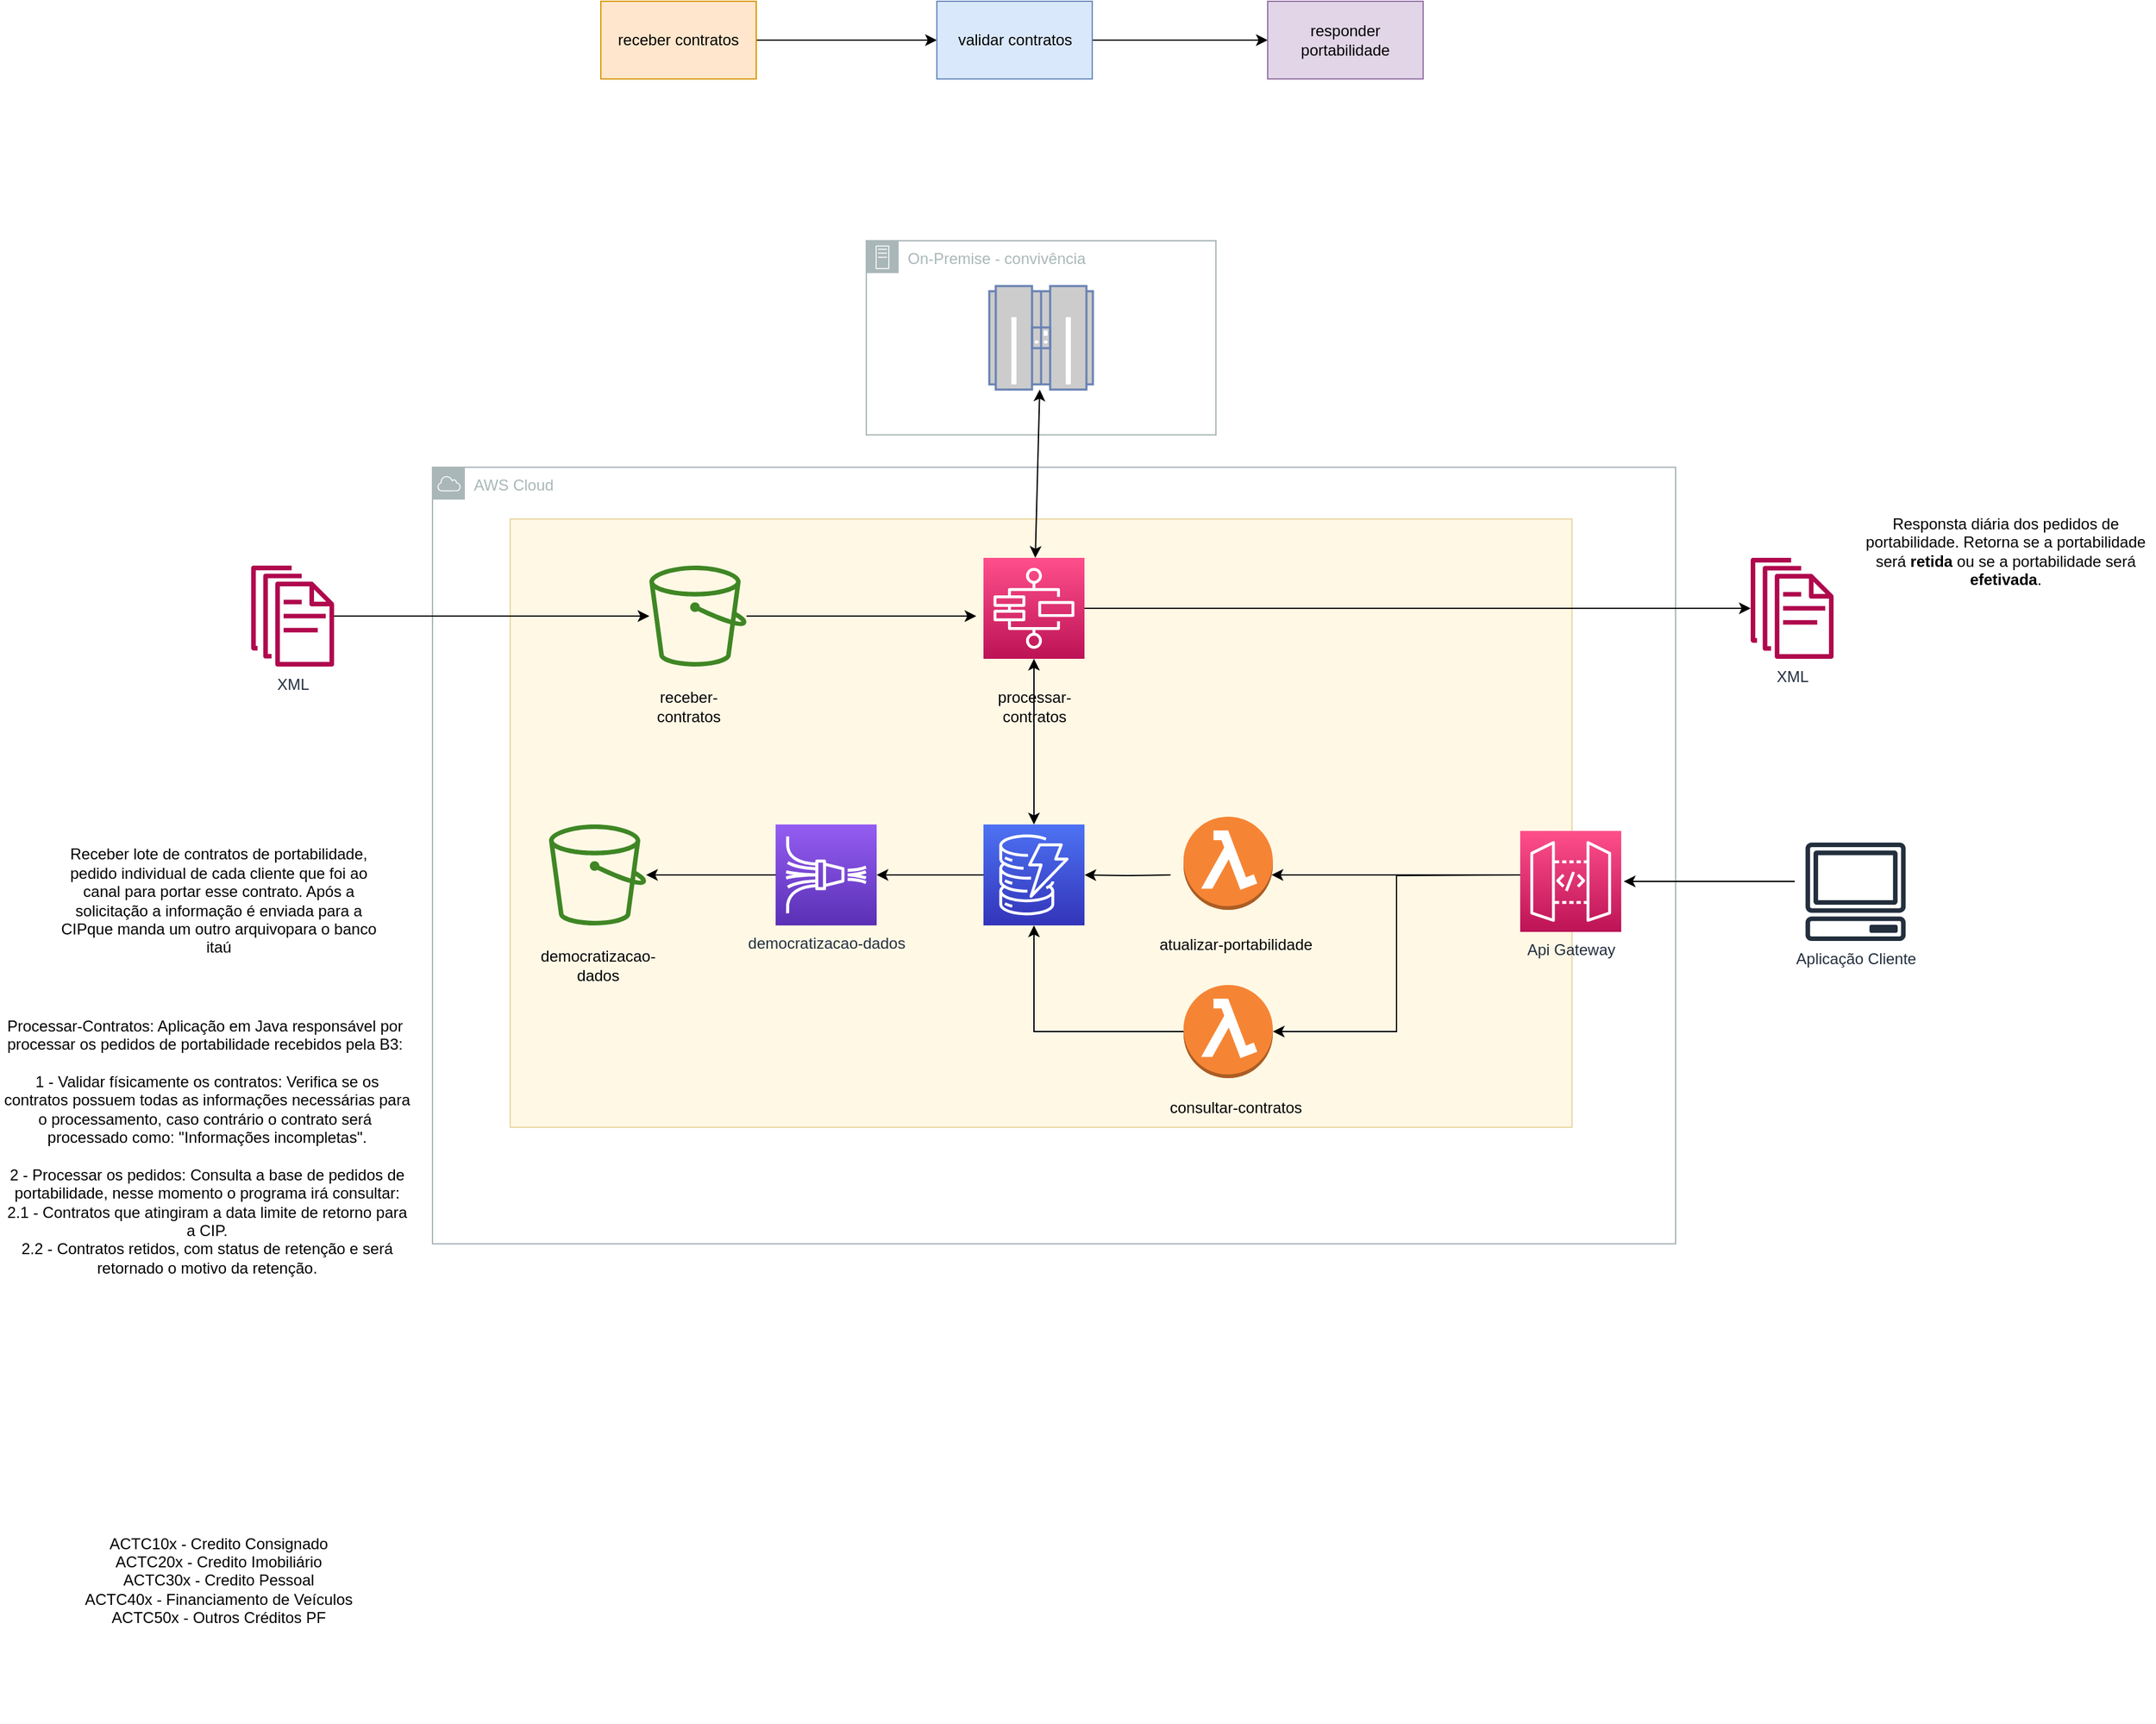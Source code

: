 <mxfile version="21.6.5" type="device" pages="2">
  <diagram id="JLwxLcaRAPwBAlPpXBgs" name="Desenho Arquitetura">
    <mxGraphModel dx="2084" dy="1918" grid="1" gridSize="10" guides="1" tooltips="1" connect="1" arrows="1" fold="1" page="1" pageScale="1" pageWidth="827" pageHeight="1169" math="0" shadow="0">
      <root>
        <mxCell id="0" />
        <mxCell id="1" parent="0" />
        <mxCell id="SkFsixidQeXfe-8qGhiD-1" value="On-Premise - convivência" style="sketch=0;outlineConnect=0;gradientColor=none;html=1;whiteSpace=wrap;fontSize=12;fontStyle=0;shape=mxgraph.aws4.group;grIcon=mxgraph.aws4.group_on_premise;strokeColor=#AAB7B8;fillColor=none;verticalAlign=top;align=left;spacingLeft=30;fontColor=#AAB7B8;dashed=0;" vertex="1" parent="1">
          <mxGeometry x="395" y="-85" width="270" height="150" as="geometry" />
        </mxCell>
        <mxCell id="tqKhtKAN0oaPHte2KMAR-1" value="AWS Cloud" style="sketch=0;outlineConnect=0;gradientColor=none;html=1;whiteSpace=wrap;fontSize=12;fontStyle=0;shape=mxgraph.aws4.group;grIcon=mxgraph.aws4.group_aws_cloud;strokeColor=#AAB7B8;fillColor=none;verticalAlign=top;align=left;spacingLeft=30;fontColor=#AAB7B8;dashed=0;" vertex="1" parent="1">
          <mxGeometry x="60" y="90" width="960" height="600" as="geometry" />
        </mxCell>
        <mxCell id="ykXJOxwJJedwyhcTgKym-24" value="" style="rounded=0;whiteSpace=wrap;html=1;opacity=50;strokeWidth=1;perimeterSpacing=0;fillColor=#fff2cc;strokeColor=#d6b656;" parent="1" vertex="1">
          <mxGeometry x="120" y="130" width="820" height="470" as="geometry" />
        </mxCell>
        <mxCell id="EYzNvq9kzJKcQ_iYo4Zr-1" style="edgeStyle=orthogonalEdgeStyle;rounded=0;orthogonalLoop=1;jettySize=auto;html=1;" parent="1" source="EYzNvq9kzJKcQ_iYo4Zr-2" edge="1">
          <mxGeometry relative="1" as="geometry">
            <mxPoint x="480" y="205" as="targetPoint" />
          </mxGeometry>
        </mxCell>
        <mxCell id="EYzNvq9kzJKcQ_iYo4Zr-2" value="" style="sketch=0;outlineConnect=0;fontColor=#232F3E;gradientColor=none;fillColor=#3F8624;strokeColor=none;dashed=0;verticalLabelPosition=bottom;verticalAlign=top;align=center;html=1;fontSize=12;fontStyle=0;aspect=fixed;pointerEvents=1;shape=mxgraph.aws4.bucket;" parent="1" vertex="1">
          <mxGeometry x="227.5" y="166" width="75" height="78" as="geometry" />
        </mxCell>
        <mxCell id="EYzNvq9kzJKcQ_iYo4Zr-3" style="edgeStyle=orthogonalEdgeStyle;rounded=0;orthogonalLoop=1;jettySize=auto;html=1;" parent="1" source="EYzNvq9kzJKcQ_iYo4Zr-4" target="EYzNvq9kzJKcQ_iYo4Zr-6" edge="1">
          <mxGeometry relative="1" as="geometry" />
        </mxCell>
        <mxCell id="EYzNvq9kzJKcQ_iYo4Zr-4" value="receber contratos" style="rounded=0;whiteSpace=wrap;html=1;fillColor=#ffe6cc;strokeColor=#d79b00;" parent="1" vertex="1">
          <mxGeometry x="190" y="-270" width="120" height="60" as="geometry" />
        </mxCell>
        <mxCell id="EYzNvq9kzJKcQ_iYo4Zr-5" style="edgeStyle=orthogonalEdgeStyle;rounded=0;orthogonalLoop=1;jettySize=auto;html=1;" parent="1" source="EYzNvq9kzJKcQ_iYo4Zr-6" target="EYzNvq9kzJKcQ_iYo4Zr-7" edge="1">
          <mxGeometry relative="1" as="geometry" />
        </mxCell>
        <mxCell id="EYzNvq9kzJKcQ_iYo4Zr-6" value="validar contratos" style="rounded=0;whiteSpace=wrap;html=1;fillColor=#dae8fc;strokeColor=#6c8ebf;" parent="1" vertex="1">
          <mxGeometry x="449.5" y="-270" width="120" height="60" as="geometry" />
        </mxCell>
        <mxCell id="EYzNvq9kzJKcQ_iYo4Zr-7" value="responder portabilidade" style="rounded=0;whiteSpace=wrap;html=1;fillColor=#e1d5e7;strokeColor=#9673a6;" parent="1" vertex="1">
          <mxGeometry x="705" y="-270" width="120" height="60" as="geometry" />
        </mxCell>
        <mxCell id="EYzNvq9kzJKcQ_iYo4Zr-8" value="Receber lote de contratos de portabilidade, pedido individual de cada cliente que foi ao canal para portar esse contrato. Após a solicitação a informação é enviada para a CIPque manda um outro arquivopara o banco itaú" style="text;html=1;strokeColor=none;fillColor=none;align=center;verticalAlign=middle;whiteSpace=wrap;rounded=0;" parent="1" vertex="1">
          <mxGeometry x="-230" y="380" width="250" height="90" as="geometry" />
        </mxCell>
        <mxCell id="EYzNvq9kzJKcQ_iYo4Zr-9" value="receber-contratos" style="text;html=1;strokeColor=none;fillColor=none;align=center;verticalAlign=middle;whiteSpace=wrap;rounded=0;" parent="1" vertex="1">
          <mxGeometry x="227.5" y="260" width="60" height="30" as="geometry" />
        </mxCell>
        <mxCell id="EYzNvq9kzJKcQ_iYo4Zr-11" value="processar-contratos" style="text;html=1;strokeColor=none;fillColor=none;align=center;verticalAlign=middle;whiteSpace=wrap;rounded=0;" parent="1" vertex="1">
          <mxGeometry x="494.5" y="260" width="60" height="30" as="geometry" />
        </mxCell>
        <mxCell id="-9clWhiXvW8Nyw2myK7u-17" style="edgeStyle=orthogonalEdgeStyle;rounded=0;orthogonalLoop=1;jettySize=auto;html=1;" parent="1" source="EYzNvq9kzJKcQ_iYo4Zr-12" target="-9clWhiXvW8Nyw2myK7u-16" edge="1">
          <mxGeometry relative="1" as="geometry" />
        </mxCell>
        <mxCell id="EYzNvq9kzJKcQ_iYo4Zr-12" value="" style="sketch=0;points=[[0,0,0],[0.25,0,0],[0.5,0,0],[0.75,0,0],[1,0,0],[0,1,0],[0.25,1,0],[0.5,1,0],[0.75,1,0],[1,1,0],[0,0.25,0],[0,0.5,0],[0,0.75,0],[1,0.25,0],[1,0.5,0],[1,0.75,0]];outlineConnect=0;fontColor=#232F3E;gradientColor=#4D72F3;gradientDirection=north;fillColor=#3334B9;strokeColor=#ffffff;dashed=0;verticalLabelPosition=bottom;verticalAlign=top;align=center;html=1;fontSize=12;fontStyle=0;aspect=fixed;shape=mxgraph.aws4.resourceIcon;resIcon=mxgraph.aws4.dynamodb;" parent="1" vertex="1">
          <mxGeometry x="485.5" y="366" width="78" height="78" as="geometry" />
        </mxCell>
        <mxCell id="tqKhtKAN0oaPHte2KMAR-2" style="edgeStyle=orthogonalEdgeStyle;rounded=0;orthogonalLoop=1;jettySize=auto;html=1;" edge="1" parent="1" source="EYzNvq9kzJKcQ_iYo4Zr-16" target="EYzNvq9kzJKcQ_iYo4Zr-2">
          <mxGeometry relative="1" as="geometry" />
        </mxCell>
        <mxCell id="EYzNvq9kzJKcQ_iYo4Zr-16" value="XML" style="sketch=0;outlineConnect=0;fontColor=#232F3E;gradientColor=none;fillColor=#B0084D;strokeColor=none;dashed=0;verticalLabelPosition=bottom;verticalAlign=top;align=center;html=1;fontSize=12;fontStyle=0;aspect=fixed;pointerEvents=1;shape=mxgraph.aws4.documents;" parent="1" vertex="1">
          <mxGeometry x="-80" y="166" width="64" height="78" as="geometry" />
        </mxCell>
        <mxCell id="EYzNvq9kzJKcQ_iYo4Zr-17" value="XML" style="sketch=0;outlineConnect=0;fontColor=#232F3E;gradientColor=none;fillColor=#B0084D;strokeColor=none;dashed=0;verticalLabelPosition=bottom;verticalAlign=top;align=center;html=1;fontSize=12;fontStyle=0;aspect=fixed;pointerEvents=1;shape=mxgraph.aws4.documents;" parent="1" vertex="1">
          <mxGeometry x="1078" y="160" width="64" height="78" as="geometry" />
        </mxCell>
        <mxCell id="EYzNvq9kzJKcQ_iYo4Zr-18" value="Processar-Contratos: Aplicação em Java responsável por&amp;nbsp; processar os pedidos de portabilidade recebidos pela B3:&amp;nbsp;&lt;br&gt;&lt;br&gt;1 - Validar físicamente os contratos: Verifica se os contratos possuem todas as informações necessárias para o processamento, caso contrário o contrato será&amp;nbsp; processado como: &quot;Informações incompletas&quot;.&lt;br&gt;&lt;br&gt;2 - Processar os pedidos: Consulta a base de pedidos de portabilidade, nesse momento o programa irá consultar: 2.1 - Contratos que atingiram a data limite de retorno para a CIP.&lt;br&gt;2.2 - Contratos retidos, com status de retenção e será retornado o motivo da retenção." style="text;html=1;strokeColor=none;fillColor=none;align=center;verticalAlign=middle;whiteSpace=wrap;rounded=0;" parent="1" vertex="1">
          <mxGeometry x="-273.5" y="600" width="317.5" height="30" as="geometry" />
        </mxCell>
        <mxCell id="NEdI6T9qCpGgbSEisQpF-1" style="edgeStyle=orthogonalEdgeStyle;rounded=0;orthogonalLoop=1;jettySize=auto;html=1;" parent="1" source="EYzNvq9kzJKcQ_iYo4Zr-19" target="EYzNvq9kzJKcQ_iYo4Zr-17" edge="1">
          <mxGeometry relative="1" as="geometry" />
        </mxCell>
        <mxCell id="EYzNvq9kzJKcQ_iYo4Zr-19" value="" style="sketch=0;points=[[0,0,0],[0.25,0,0],[0.5,0,0],[0.75,0,0],[1,0,0],[0,1,0],[0.25,1,0],[0.5,1,0],[0.75,1,0],[1,1,0],[0,0.25,0],[0,0.5,0],[0,0.75,0],[1,0.25,0],[1,0.5,0],[1,0.75,0]];outlineConnect=0;fontColor=#232F3E;gradientColor=#FF4F8B;gradientDirection=north;fillColor=#BC1356;strokeColor=#ffffff;dashed=0;verticalLabelPosition=bottom;verticalAlign=top;align=center;html=1;fontSize=12;fontStyle=0;aspect=fixed;shape=mxgraph.aws4.resourceIcon;resIcon=mxgraph.aws4.step_functions;" parent="1" vertex="1">
          <mxGeometry x="485.5" y="160" width="78" height="78" as="geometry" />
        </mxCell>
        <mxCell id="ykXJOxwJJedwyhcTgKym-11" style="edgeStyle=orthogonalEdgeStyle;rounded=0;orthogonalLoop=1;jettySize=auto;html=1;" parent="1" edge="1">
          <mxGeometry relative="1" as="geometry">
            <mxPoint x="708" y="405" as="targetPoint" />
            <mxPoint x="900" y="405" as="sourcePoint" />
          </mxGeometry>
        </mxCell>
        <mxCell id="ykXJOxwJJedwyhcTgKym-22" style="edgeStyle=orthogonalEdgeStyle;rounded=0;orthogonalLoop=1;jettySize=auto;html=1;entryX=1;entryY=0.5;entryDx=0;entryDy=0;entryPerimeter=0;" parent="1" target="ykXJOxwJJedwyhcTgKym-20" edge="1">
          <mxGeometry relative="1" as="geometry">
            <mxPoint x="900" y="405" as="sourcePoint" />
          </mxGeometry>
        </mxCell>
        <mxCell id="ykXJOxwJJedwyhcTgKym-12" style="edgeStyle=orthogonalEdgeStyle;rounded=0;orthogonalLoop=1;jettySize=auto;html=1;" parent="1" target="EYzNvq9kzJKcQ_iYo4Zr-12" edge="1">
          <mxGeometry relative="1" as="geometry">
            <mxPoint x="630" y="405" as="sourcePoint" />
          </mxGeometry>
        </mxCell>
        <mxCell id="ykXJOxwJJedwyhcTgKym-14" value="" style="outlineConnect=0;dashed=0;verticalLabelPosition=bottom;verticalAlign=top;align=center;html=1;shape=mxgraph.aws3.lambda_function;fillColor=#F58534;gradientColor=none;" parent="1" vertex="1">
          <mxGeometry x="640" y="360" width="69" height="72" as="geometry" />
        </mxCell>
        <mxCell id="ykXJOxwJJedwyhcTgKym-15" value="atualizar-portabilidade" style="text;html=1;align=center;verticalAlign=middle;resizable=0;points=[];autosize=1;strokeColor=none;fillColor=none;" parent="1" vertex="1">
          <mxGeometry x="610" y="444" width="140" height="30" as="geometry" />
        </mxCell>
        <mxCell id="ykXJOxwJJedwyhcTgKym-16" value="" style="endArrow=classic;startArrow=classic;html=1;rounded=0;exitX=0.5;exitY=0;exitDx=0;exitDy=0;exitPerimeter=0;entryX=0.5;entryY=1;entryDx=0;entryDy=0;entryPerimeter=0;" parent="1" source="EYzNvq9kzJKcQ_iYo4Zr-12" target="EYzNvq9kzJKcQ_iYo4Zr-19" edge="1">
          <mxGeometry width="50" height="50" relative="1" as="geometry">
            <mxPoint x="580" y="260" as="sourcePoint" />
            <mxPoint x="630" y="210" as="targetPoint" />
          </mxGeometry>
        </mxCell>
        <mxCell id="ykXJOxwJJedwyhcTgKym-23" style="edgeStyle=orthogonalEdgeStyle;rounded=0;orthogonalLoop=1;jettySize=auto;html=1;entryX=0.5;entryY=1;entryDx=0;entryDy=0;entryPerimeter=0;" parent="1" source="ykXJOxwJJedwyhcTgKym-20" target="EYzNvq9kzJKcQ_iYo4Zr-12" edge="1">
          <mxGeometry relative="1" as="geometry" />
        </mxCell>
        <mxCell id="ykXJOxwJJedwyhcTgKym-20" value="" style="outlineConnect=0;dashed=0;verticalLabelPosition=bottom;verticalAlign=top;align=center;html=1;shape=mxgraph.aws3.lambda_function;fillColor=#F58534;gradientColor=none;" parent="1" vertex="1">
          <mxGeometry x="640" y="490" width="69" height="72" as="geometry" />
        </mxCell>
        <mxCell id="ykXJOxwJJedwyhcTgKym-21" value="consultar-contratos" style="text;html=1;align=center;verticalAlign=middle;resizable=0;points=[];autosize=1;strokeColor=none;fillColor=none;" parent="1" vertex="1">
          <mxGeometry x="615" y="570" width="130" height="30" as="geometry" />
        </mxCell>
        <mxCell id="tqKhtKAN0oaPHte2KMAR-4" style="edgeStyle=orthogonalEdgeStyle;rounded=0;orthogonalLoop=1;jettySize=auto;html=1;" edge="1" parent="1">
          <mxGeometry relative="1" as="geometry">
            <mxPoint x="1112" y="410" as="sourcePoint" />
            <mxPoint x="980" y="410" as="targetPoint" />
            <Array as="points">
              <mxPoint x="1050" y="410" />
              <mxPoint x="1050" y="410" />
            </Array>
          </mxGeometry>
        </mxCell>
        <mxCell id="-9clWhiXvW8Nyw2myK7u-8" value="Responsta diária dos pedidos de portabilidade. Retorna se a portabilidade será &lt;b&gt;retida&lt;/b&gt; ou se a portabilidade será &lt;b&gt;efetivada&lt;/b&gt;." style="text;html=1;strokeColor=none;fillColor=none;align=center;verticalAlign=middle;whiteSpace=wrap;rounded=0;" parent="1" vertex="1">
          <mxGeometry x="1160" y="110" width="230" height="90" as="geometry" />
        </mxCell>
        <mxCell id="-9clWhiXvW8Nyw2myK7u-12" value="" style="sketch=0;outlineConnect=0;fontColor=#232F3E;gradientColor=none;fillColor=#3F8624;strokeColor=none;dashed=0;verticalLabelPosition=bottom;verticalAlign=top;align=center;html=1;fontSize=12;fontStyle=0;aspect=fixed;pointerEvents=1;shape=mxgraph.aws4.bucket;" parent="1" vertex="1">
          <mxGeometry x="150" y="366" width="75" height="78" as="geometry" />
        </mxCell>
        <mxCell id="-9clWhiXvW8Nyw2myK7u-15" value="democratizacao- dados" style="text;html=1;strokeColor=none;fillColor=none;align=center;verticalAlign=middle;whiteSpace=wrap;rounded=0;" parent="1" vertex="1">
          <mxGeometry x="157.5" y="460" width="60" height="30" as="geometry" />
        </mxCell>
        <mxCell id="-9clWhiXvW8Nyw2myK7u-19" style="edgeStyle=orthogonalEdgeStyle;rounded=0;orthogonalLoop=1;jettySize=auto;html=1;" parent="1" source="-9clWhiXvW8Nyw2myK7u-16" target="-9clWhiXvW8Nyw2myK7u-12" edge="1">
          <mxGeometry relative="1" as="geometry" />
        </mxCell>
        <mxCell id="-9clWhiXvW8Nyw2myK7u-16" value="democratizacao-dados" style="sketch=0;points=[[0,0,0],[0.25,0,0],[0.5,0,0],[0.75,0,0],[1,0,0],[0,1,0],[0.25,1,0],[0.5,1,0],[0.75,1,0],[1,1,0],[0,0.25,0],[0,0.5,0],[0,0.75,0],[1,0.25,0],[1,0.5,0],[1,0.75,0]];outlineConnect=0;fontColor=#232F3E;gradientColor=#945DF2;gradientDirection=north;fillColor=#5A30B5;strokeColor=#ffffff;dashed=0;verticalLabelPosition=bottom;verticalAlign=top;align=center;html=1;fontSize=12;fontStyle=0;aspect=fixed;shape=mxgraph.aws4.resourceIcon;resIcon=mxgraph.aws4.kinesis_data_firehose;" parent="1" vertex="1">
          <mxGeometry x="325" y="366" width="78" height="78" as="geometry" />
        </mxCell>
        <mxCell id="NEdI6T9qCpGgbSEisQpF-2" value="" style="fontColor=#0066CC;verticalAlign=top;verticalLabelPosition=bottom;labelPosition=center;align=center;html=1;outlineConnect=0;fillColor=#CCCCCC;strokeColor=#6881B3;gradientColor=none;gradientDirection=north;strokeWidth=2;shape=mxgraph.networks.mainframe;" parent="1" vertex="1">
          <mxGeometry x="490" y="-50" width="80" height="80" as="geometry" />
        </mxCell>
        <mxCell id="NEdI6T9qCpGgbSEisQpF-4" value="" style="endArrow=classic;startArrow=classic;html=1;rounded=0;" parent="1" source="EYzNvq9kzJKcQ_iYo4Zr-19" target="NEdI6T9qCpGgbSEisQpF-2" edge="1">
          <mxGeometry width="50" height="50" relative="1" as="geometry">
            <mxPoint x="620" y="220" as="sourcePoint" />
            <mxPoint x="670" y="170" as="targetPoint" />
          </mxGeometry>
        </mxCell>
        <mxCell id="tqKhtKAN0oaPHte2KMAR-6" value="Api Gateway" style="sketch=0;points=[[0,0,0],[0.25,0,0],[0.5,0,0],[0.75,0,0],[1,0,0],[0,1,0],[0.25,1,0],[0.5,1,0],[0.75,1,0],[1,1,0],[0,0.25,0],[0,0.5,0],[0,0.75,0],[1,0.25,0],[1,0.5,0],[1,0.75,0]];outlineConnect=0;fontColor=#232F3E;gradientColor=#FF4F8B;gradientDirection=north;fillColor=#BC1356;strokeColor=#ffffff;dashed=0;verticalLabelPosition=bottom;verticalAlign=top;align=center;html=1;fontSize=12;fontStyle=0;aspect=fixed;shape=mxgraph.aws4.resourceIcon;resIcon=mxgraph.aws4.api_gateway;" vertex="1" parent="1">
          <mxGeometry x="900" y="371" width="78" height="78" as="geometry" />
        </mxCell>
        <mxCell id="HIp0SFVx3sXVKCbuj-lm-1" value="&lt;div&gt;ACTC10x - Credito Consignado&lt;/div&gt;&lt;div&gt;ACTC20x - Credito Imobiliário&lt;/div&gt;&lt;div&gt;ACTC30x - Credito Pessoal&lt;/div&gt;&lt;div&gt;ACTC40x - Financiamento de Veículos&lt;/div&gt;&lt;div&gt;ACTC50x - Outros Créditos PF&lt;/div&gt;" style="text;html=1;strokeColor=none;fillColor=none;align=center;verticalAlign=middle;whiteSpace=wrap;rounded=0;" vertex="1" parent="1">
          <mxGeometry x="-235" y="840" width="260" height="220" as="geometry" />
        </mxCell>
        <mxCell id="SkFsixidQeXfe-8qGhiD-7" value="Aplicação Cliente" style="sketch=0;outlineConnect=0;fontColor=#232F3E;gradientColor=none;fillColor=#232F3D;strokeColor=none;dashed=0;verticalLabelPosition=bottom;verticalAlign=top;align=center;html=1;fontSize=12;fontStyle=0;aspect=fixed;pointerEvents=1;shape=mxgraph.aws4.client;" vertex="1" parent="1">
          <mxGeometry x="1120" y="380" width="78" height="76" as="geometry" />
        </mxCell>
      </root>
    </mxGraphModel>
  </diagram>
  <diagram id="fSqXVa3QPr5aR3aDr3bB" name="Fluxograma-stepFunction">
    <mxGraphModel dx="1707" dy="524" grid="1" gridSize="10" guides="1" tooltips="1" connect="1" arrows="1" fold="1" page="1" pageScale="1" pageWidth="827" pageHeight="1169" math="0" shadow="0">
      <root>
        <mxCell id="0" />
        <mxCell id="1" parent="0" />
        <mxCell id="ukypZwsN13RkEe4ScwKm-5" style="edgeStyle=orthogonalEdgeStyle;rounded=0;orthogonalLoop=1;jettySize=auto;html=1;" parent="1" source="ukypZwsN13RkEe4ScwKm-4" edge="1">
          <mxGeometry relative="1" as="geometry">
            <mxPoint x="330" y="170" as="targetPoint" />
          </mxGeometry>
        </mxCell>
        <mxCell id="ukypZwsN13RkEe4ScwKm-4" value="Receber arquivos de portabilidade" style="rounded=1;whiteSpace=wrap;html=1;" parent="1" vertex="1">
          <mxGeometry x="270" y="50" width="120" height="60" as="geometry" />
        </mxCell>
        <mxCell id="iIEAgLjwZbOauSGRBm6F-3" style="edgeStyle=orthogonalEdgeStyle;rounded=0;orthogonalLoop=1;jettySize=auto;html=1;" parent="1" source="iIEAgLjwZbOauSGRBm6F-1" target="iIEAgLjwZbOauSGRBm6F-2" edge="1">
          <mxGeometry relative="1" as="geometry" />
        </mxCell>
        <mxCell id="iIEAgLjwZbOauSGRBm6F-1" value="Validar arquivos de portabilidade" style="rounded=1;whiteSpace=wrap;html=1;" parent="1" vertex="1">
          <mxGeometry x="270" y="170" width="120" height="60" as="geometry" />
        </mxCell>
        <mxCell id="iIEAgLjwZbOauSGRBm6F-6" style="edgeStyle=orthogonalEdgeStyle;rounded=0;orthogonalLoop=1;jettySize=auto;html=1;" parent="1" source="iIEAgLjwZbOauSGRBm6F-2" edge="1">
          <mxGeometry relative="1" as="geometry">
            <mxPoint x="330" y="400" as="targetPoint" />
          </mxGeometry>
        </mxCell>
        <mxCell id="iIEAgLjwZbOauSGRBm6F-2" value="Amarzenar contratos de portabilidade na base de dados" style="rounded=1;whiteSpace=wrap;html=1;" parent="1" vertex="1">
          <mxGeometry x="270" y="280" width="120" height="60" as="geometry" />
        </mxCell>
        <mxCell id="iIEAgLjwZbOauSGRBm6F-38" style="edgeStyle=orthogonalEdgeStyle;rounded=0;orthogonalLoop=1;jettySize=auto;html=1;" parent="1" source="iIEAgLjwZbOauSGRBm6F-4" target="iIEAgLjwZbOauSGRBm6F-21" edge="1">
          <mxGeometry relative="1" as="geometry" />
        </mxCell>
        <mxCell id="iIEAgLjwZbOauSGRBm6F-39" style="edgeStyle=orthogonalEdgeStyle;rounded=0;orthogonalLoop=1;jettySize=auto;html=1;" parent="1" source="iIEAgLjwZbOauSGRBm6F-4" target="iIEAgLjwZbOauSGRBm6F-10" edge="1">
          <mxGeometry relative="1" as="geometry">
            <Array as="points">
              <mxPoint x="330" y="540" />
              <mxPoint y="540" />
            </Array>
          </mxGeometry>
        </mxCell>
        <mxCell id="iIEAgLjwZbOauSGRBm6F-41" style="edgeStyle=orthogonalEdgeStyle;rounded=0;orthogonalLoop=1;jettySize=auto;html=1;" parent="1" source="iIEAgLjwZbOauSGRBm6F-4" target="iIEAgLjwZbOauSGRBm6F-31" edge="1">
          <mxGeometry relative="1" as="geometry">
            <Array as="points">
              <mxPoint x="330" y="540" />
              <mxPoint x="840" y="540" />
            </Array>
          </mxGeometry>
        </mxCell>
        <mxCell id="iIEAgLjwZbOauSGRBm6F-42" style="edgeStyle=orthogonalEdgeStyle;rounded=0;orthogonalLoop=1;jettySize=auto;html=1;" parent="1" source="iIEAgLjwZbOauSGRBm6F-4" target="iIEAgLjwZbOauSGRBm6F-13" edge="1">
          <mxGeometry relative="1" as="geometry">
            <Array as="points">
              <mxPoint x="330" y="540" />
              <mxPoint x="630" y="540" />
            </Array>
          </mxGeometry>
        </mxCell>
        <mxCell id="iIEAgLjwZbOauSGRBm6F-4" value="Verificar situação dos contratos" style="rounded=1;whiteSpace=wrap;html=1;" parent="1" vertex="1">
          <mxGeometry x="270" y="400" width="120" height="60" as="geometry" />
        </mxCell>
        <mxCell id="iIEAgLjwZbOauSGRBm6F-16" style="edgeStyle=orthogonalEdgeStyle;rounded=0;orthogonalLoop=1;jettySize=auto;html=1;" parent="1" source="iIEAgLjwZbOauSGRBm6F-10" target="iIEAgLjwZbOauSGRBm6F-15" edge="1">
          <mxGeometry relative="1" as="geometry" />
        </mxCell>
        <mxCell id="iIEAgLjwZbOauSGRBm6F-10" value="Em análise" style="rounded=1;whiteSpace=wrap;html=1;" parent="1" vertex="1">
          <mxGeometry x="-60" y="650" width="120" height="60" as="geometry" />
        </mxCell>
        <mxCell id="iIEAgLjwZbOauSGRBm6F-18" style="edgeStyle=orthogonalEdgeStyle;rounded=0;orthogonalLoop=1;jettySize=auto;html=1;entryX=0.5;entryY=0;entryDx=0;entryDy=0;" parent="1" source="iIEAgLjwZbOauSGRBm6F-13" target="iIEAgLjwZbOauSGRBm6F-17" edge="1">
          <mxGeometry relative="1" as="geometry" />
        </mxCell>
        <mxCell id="iIEAgLjwZbOauSGRBm6F-13" value="Decurso de prazo (5 dias em análise)" style="rounded=1;whiteSpace=wrap;html=1;" parent="1" vertex="1">
          <mxGeometry x="570" y="650" width="120" height="60" as="geometry" />
        </mxCell>
        <mxCell id="iIEAgLjwZbOauSGRBm6F-15" value="Fim" style="ellipse;whiteSpace=wrap;html=1;aspect=fixed;" parent="1" vertex="1">
          <mxGeometry x="-40" y="770" width="80" height="80" as="geometry" />
        </mxCell>
        <mxCell id="iIEAgLjwZbOauSGRBm6F-20" style="edgeStyle=orthogonalEdgeStyle;rounded=0;orthogonalLoop=1;jettySize=auto;html=1;" parent="1" source="iIEAgLjwZbOauSGRBm6F-17" edge="1">
          <mxGeometry relative="1" as="geometry">
            <mxPoint x="630" y="900" as="targetPoint" />
          </mxGeometry>
        </mxCell>
        <mxCell id="iIEAgLjwZbOauSGRBm6F-17" value="Consultar Informações do Contrato e Responder a CIP" style="rounded=1;whiteSpace=wrap;html=1;" parent="1" vertex="1">
          <mxGeometry x="570" y="770" width="120" height="60" as="geometry" />
        </mxCell>
        <mxCell id="iIEAgLjwZbOauSGRBm6F-24" style="edgeStyle=orthogonalEdgeStyle;rounded=0;orthogonalLoop=1;jettySize=auto;html=1;" parent="1" source="iIEAgLjwZbOauSGRBm6F-21" target="iIEAgLjwZbOauSGRBm6F-23" edge="1">
          <mxGeometry relative="1" as="geometry" />
        </mxCell>
        <mxCell id="iIEAgLjwZbOauSGRBm6F-21" value="Retenção" style="rounded=1;whiteSpace=wrap;html=1;" parent="1" vertex="1">
          <mxGeometry x="270" y="650" width="120" height="60" as="geometry" />
        </mxCell>
        <mxCell id="iIEAgLjwZbOauSGRBm6F-30" style="edgeStyle=orthogonalEdgeStyle;rounded=0;orthogonalLoop=1;jettySize=auto;html=1;" parent="1" source="iIEAgLjwZbOauSGRBm6F-23" target="iIEAgLjwZbOauSGRBm6F-27" edge="1">
          <mxGeometry relative="1" as="geometry" />
        </mxCell>
        <mxCell id="iIEAgLjwZbOauSGRBm6F-23" value="Responder a CIP com o motivo da retenção" style="rounded=1;whiteSpace=wrap;html=1;" parent="1" vertex="1">
          <mxGeometry x="270" y="770" width="120" height="60" as="geometry" />
        </mxCell>
        <mxCell id="iIEAgLjwZbOauSGRBm6F-27" value="Fim" style="ellipse;whiteSpace=wrap;html=1;aspect=fixed;" parent="1" vertex="1">
          <mxGeometry x="290" y="900" width="80" height="80" as="geometry" />
        </mxCell>
        <mxCell id="iIEAgLjwZbOauSGRBm6F-28" value="Fim" style="ellipse;whiteSpace=wrap;html=1;aspect=fixed;" parent="1" vertex="1">
          <mxGeometry x="590" y="900" width="80" height="80" as="geometry" />
        </mxCell>
        <mxCell id="iIEAgLjwZbOauSGRBm6F-35" style="edgeStyle=orthogonalEdgeStyle;rounded=0;orthogonalLoop=1;jettySize=auto;html=1;" parent="1" source="iIEAgLjwZbOauSGRBm6F-31" target="iIEAgLjwZbOauSGRBm6F-17" edge="1">
          <mxGeometry relative="1" as="geometry">
            <Array as="points">
              <mxPoint x="840" y="740" />
              <mxPoint x="630" y="740" />
            </Array>
          </mxGeometry>
        </mxCell>
        <mxCell id="iIEAgLjwZbOauSGRBm6F-31" value="Portar contrato" style="rounded=1;whiteSpace=wrap;html=1;" parent="1" vertex="1">
          <mxGeometry x="780" y="650" width="120" height="60" as="geometry" />
        </mxCell>
      </root>
    </mxGraphModel>
  </diagram>
</mxfile>
